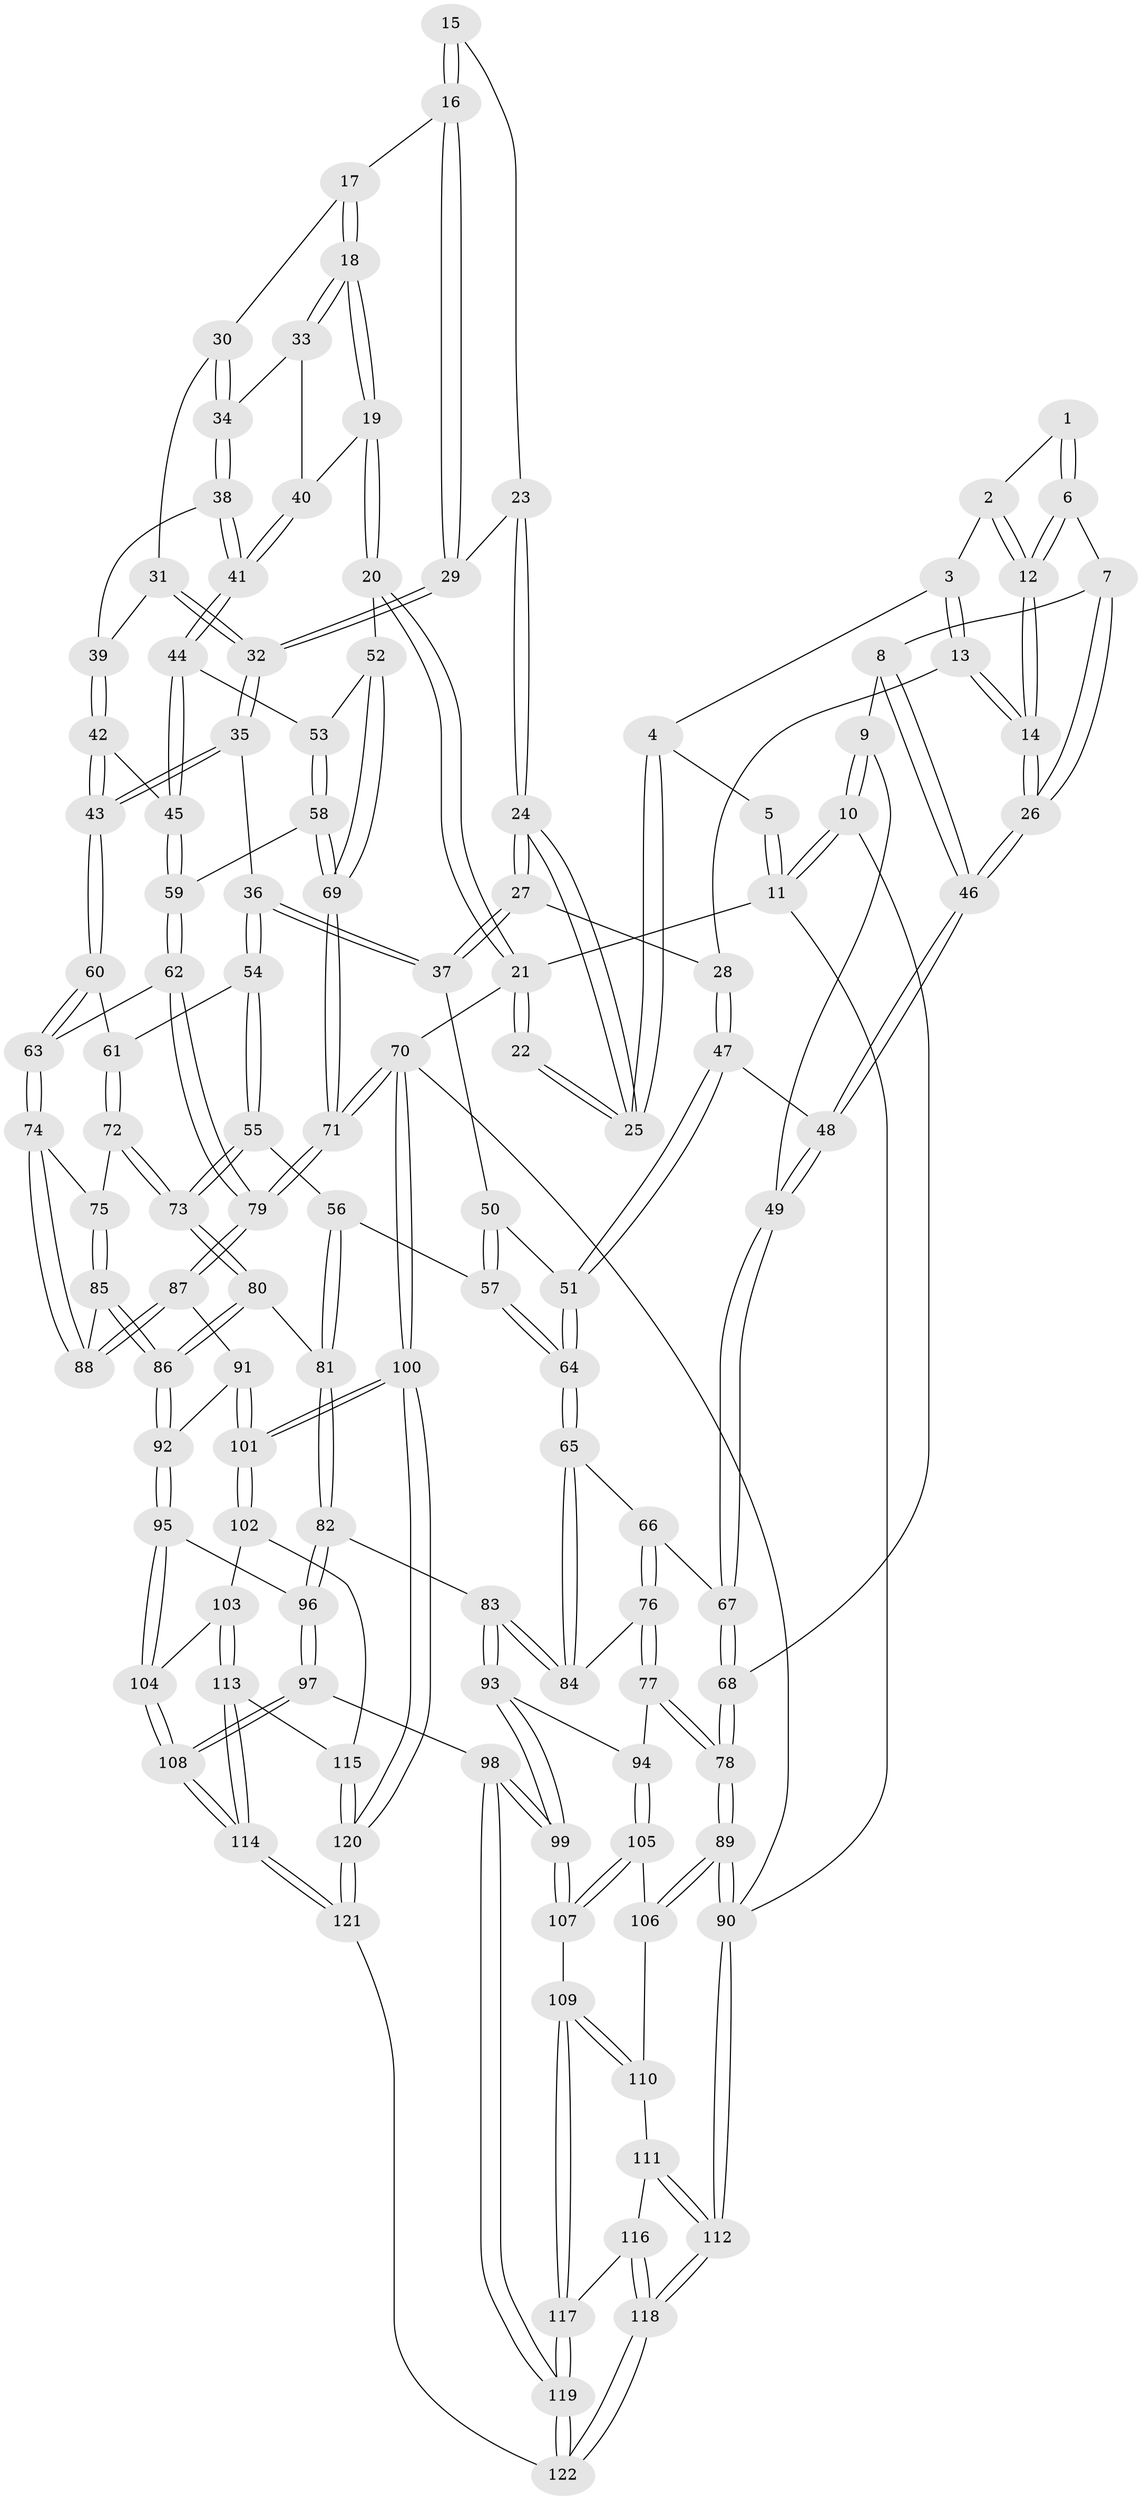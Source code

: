 // Generated by graph-tools (version 1.1) at 2025/02/03/09/25 05:02:00]
// undirected, 122 vertices, 302 edges
graph export_dot {
graph [start="1"]
  node [color=gray90,style=filled];
  1 [pos="+0.08912115073926656+0"];
  2 [pos="+0.2272751500937488+0.06824283188802326"];
  3 [pos="+0.4167864607553427+0"];
  4 [pos="+0.45482826100523693+0"];
  5 [pos="+0+0"];
  6 [pos="+0.10469178416743481+0.07922457229982584"];
  7 [pos="+0.10000949309157146+0.08916398859381672"];
  8 [pos="+0.02672755026996169+0.1675485697328078"];
  9 [pos="+0+0.1806833478270653"];
  10 [pos="+0+0.14537239005328595"];
  11 [pos="+0+0"];
  12 [pos="+0.21324041051883172+0.0950947414811489"];
  13 [pos="+0.32981148207357663+0.13405501958972701"];
  14 [pos="+0.2262605908810438+0.2095752296463282"];
  15 [pos="+0.8282905243762296+0.0814882451099637"];
  16 [pos="+0.833505290223732+0.09152087422015522"];
  17 [pos="+0.8470123459376998+0.10248338266288126"];
  18 [pos="+1+0.08569474812760901"];
  19 [pos="+1+0.08159527815581524"];
  20 [pos="+1+0.02496934538155575"];
  21 [pos="+1+0"];
  22 [pos="+0.7521625668029458+0"];
  23 [pos="+0.6827958466928165+0.0814011113818292"];
  24 [pos="+0.5415619391054007+0"];
  25 [pos="+0.512680054268588+0"];
  26 [pos="+0.21813913363959564+0.23140009259351452"];
  27 [pos="+0.5340552472175213+0.1615820680165175"];
  28 [pos="+0.40012048326771216+0.21365137896439723"];
  29 [pos="+0.7351968026625407+0.148285758138088"];
  30 [pos="+0.8443927191212857+0.12261339197580627"];
  31 [pos="+0.8220315467855926+0.17934582124394946"];
  32 [pos="+0.7382822638876304+0.18820324761079632"];
  33 [pos="+0.9010084756609358+0.19513714489372724"];
  34 [pos="+0.8917261298853277+0.1944279873744575"];
  35 [pos="+0.6819134112946365+0.30736692755978"];
  36 [pos="+0.6561332214822581+0.30640919117291915"];
  37 [pos="+0.5761786384524424+0.25563475847395356"];
  38 [pos="+0.8692066265007478+0.20578834600657525"];
  39 [pos="+0.8298383103501278+0.19658037686755936"];
  40 [pos="+0.9020398856875961+0.26575988914828036"];
  41 [pos="+0.8757947886733655+0.30272771741517646"];
  42 [pos="+0.8011034274493841+0.3362029148711471"];
  43 [pos="+0.7493672166592673+0.34197726163266323"];
  44 [pos="+0.8635611377339959+0.3300990748500007"];
  45 [pos="+0.8347166519422174+0.3408681990583578"];
  46 [pos="+0.21597874831293903+0.24213374732559512"];
  47 [pos="+0.29881830240831564+0.33678387818213823"];
  48 [pos="+0.23024579695379813+0.3063811875980504"];
  49 [pos="+0.12275151598896372+0.37236669061195826"];
  50 [pos="+0.5251728708502532+0.2980626348089466"];
  51 [pos="+0.3154968213109712+0.3557120955027117"];
  52 [pos="+1+0.13011792441636086"];
  53 [pos="+0.9240566069067118+0.33900134661733394"];
  54 [pos="+0.6094531376828126+0.4098494059329684"];
  55 [pos="+0.48661545227575864+0.49341429961041644"];
  56 [pos="+0.46655186847575864+0.4891086284208436"];
  57 [pos="+0.4615622825513794+0.4875830641382852"];
  58 [pos="+1+0.45364010201238125"];
  59 [pos="+0.902454749914926+0.5046337217091347"];
  60 [pos="+0.7476310205718578+0.43258533707730296"];
  61 [pos="+0.6473874542738787+0.4996861588227945"];
  62 [pos="+0.8951338219670671+0.5185345715685025"];
  63 [pos="+0.7792753068929633+0.538481403517834"];
  64 [pos="+0.3682080068110107+0.49103167822579186"];
  65 [pos="+0.35312706735561766+0.5173342110207596"];
  66 [pos="+0.11937684834996797+0.48191747177313476"];
  67 [pos="+0.09704695850596695+0.4054585211973032"];
  68 [pos="+0+0.4271105328643935"];
  69 [pos="+1+0.4658585062659971"];
  70 [pos="+1+1"];
  71 [pos="+1+0.8354710433764557"];
  72 [pos="+0.6437103741361824+0.5412243816005684"];
  73 [pos="+0.5834612494820565+0.5815585379625596"];
  74 [pos="+0.7715477695445981+0.5493334913513453"];
  75 [pos="+0.6723771341113649+0.5466115754706325"];
  76 [pos="+0.11033766148748866+0.6267607621756045"];
  77 [pos="+0.053911118093732446+0.6932597547001739"];
  78 [pos="+0+0.6960748352508616"];
  79 [pos="+0.9743933604278624+0.7129889193640703"];
  80 [pos="+0.5836263874920239+0.6649885942453508"];
  81 [pos="+0.48648737498977696+0.6729367809787232"];
  82 [pos="+0.4079790247123003+0.6913527209471279"];
  83 [pos="+0.3603872688087461+0.6781267687105855"];
  84 [pos="+0.3304706941962594+0.5936457613131927"];
  85 [pos="+0.6925142858094222+0.6252284176419542"];
  86 [pos="+0.5863207519617659+0.6685371482368703"];
  87 [pos="+0.8044656936225918+0.7243053980456979"];
  88 [pos="+0.7713925307624399+0.6240308010458645"];
  89 [pos="+0+1"];
  90 [pos="+0+1"];
  91 [pos="+0.7761699647612077+0.7490268921765443"];
  92 [pos="+0.6287380808988632+0.7617471749833898"];
  93 [pos="+0.3204430625197211+0.7498645668308374"];
  94 [pos="+0.11723387232734356+0.7649813032851113"];
  95 [pos="+0.6125482558228268+0.7905067112858952"];
  96 [pos="+0.48265238590398785+0.8031922673859402"];
  97 [pos="+0.40635952384884105+0.9111297785616855"];
  98 [pos="+0.3412386144918609+0.8828334090384262"];
  99 [pos="+0.3397041783493782+0.8817164824378985"];
  100 [pos="+1+1"];
  101 [pos="+0.7967158884414843+0.9131950906892565"];
  102 [pos="+0.6419485000873835+0.8913920496512769"];
  103 [pos="+0.6351958137198348+0.8868265507282295"];
  104 [pos="+0.6127333838969382+0.8069598679582946"];
  105 [pos="+0.13191799024505071+0.8291539532970442"];
  106 [pos="+0.13022106552302815+0.8437878621816235"];
  107 [pos="+0.3329728543838928+0.8833942356881282"];
  108 [pos="+0.447216883030112+0.9663077487063"];
  109 [pos="+0.279485484894768+0.9182500440986772"];
  110 [pos="+0.1372398672525061+0.8821213475056027"];
  111 [pos="+0.13791060895346788+0.8993625962633462"];
  112 [pos="+0+1"];
  113 [pos="+0.5255727332503926+1"];
  114 [pos="+0.4906718252852483+1"];
  115 [pos="+0.6758406952621907+0.96566724749971"];
  116 [pos="+0.15935590568776029+0.9325987058384984"];
  117 [pos="+0.21813861865785303+0.977479117332686"];
  118 [pos="+0+1"];
  119 [pos="+0.2354855470125448+1"];
  120 [pos="+1+1"];
  121 [pos="+0.49459281733892363+1"];
  122 [pos="+0.23125218440064105+1"];
  1 -- 2;
  1 -- 6;
  1 -- 6;
  2 -- 3;
  2 -- 12;
  2 -- 12;
  3 -- 4;
  3 -- 13;
  3 -- 13;
  4 -- 5;
  4 -- 25;
  4 -- 25;
  5 -- 11;
  5 -- 11;
  6 -- 7;
  6 -- 12;
  6 -- 12;
  7 -- 8;
  7 -- 26;
  7 -- 26;
  8 -- 9;
  8 -- 46;
  8 -- 46;
  9 -- 10;
  9 -- 10;
  9 -- 49;
  10 -- 11;
  10 -- 11;
  10 -- 68;
  11 -- 21;
  11 -- 90;
  12 -- 14;
  12 -- 14;
  13 -- 14;
  13 -- 14;
  13 -- 28;
  14 -- 26;
  14 -- 26;
  15 -- 16;
  15 -- 16;
  15 -- 23;
  16 -- 17;
  16 -- 29;
  16 -- 29;
  17 -- 18;
  17 -- 18;
  17 -- 30;
  18 -- 19;
  18 -- 19;
  18 -- 33;
  18 -- 33;
  19 -- 20;
  19 -- 20;
  19 -- 40;
  20 -- 21;
  20 -- 21;
  20 -- 52;
  21 -- 22;
  21 -- 22;
  21 -- 70;
  22 -- 25;
  22 -- 25;
  23 -- 24;
  23 -- 24;
  23 -- 29;
  24 -- 25;
  24 -- 25;
  24 -- 27;
  24 -- 27;
  26 -- 46;
  26 -- 46;
  27 -- 28;
  27 -- 37;
  27 -- 37;
  28 -- 47;
  28 -- 47;
  29 -- 32;
  29 -- 32;
  30 -- 31;
  30 -- 34;
  30 -- 34;
  31 -- 32;
  31 -- 32;
  31 -- 39;
  32 -- 35;
  32 -- 35;
  33 -- 34;
  33 -- 40;
  34 -- 38;
  34 -- 38;
  35 -- 36;
  35 -- 43;
  35 -- 43;
  36 -- 37;
  36 -- 37;
  36 -- 54;
  36 -- 54;
  37 -- 50;
  38 -- 39;
  38 -- 41;
  38 -- 41;
  39 -- 42;
  39 -- 42;
  40 -- 41;
  40 -- 41;
  41 -- 44;
  41 -- 44;
  42 -- 43;
  42 -- 43;
  42 -- 45;
  43 -- 60;
  43 -- 60;
  44 -- 45;
  44 -- 45;
  44 -- 53;
  45 -- 59;
  45 -- 59;
  46 -- 48;
  46 -- 48;
  47 -- 48;
  47 -- 51;
  47 -- 51;
  48 -- 49;
  48 -- 49;
  49 -- 67;
  49 -- 67;
  50 -- 51;
  50 -- 57;
  50 -- 57;
  51 -- 64;
  51 -- 64;
  52 -- 53;
  52 -- 69;
  52 -- 69;
  53 -- 58;
  53 -- 58;
  54 -- 55;
  54 -- 55;
  54 -- 61;
  55 -- 56;
  55 -- 73;
  55 -- 73;
  56 -- 57;
  56 -- 81;
  56 -- 81;
  57 -- 64;
  57 -- 64;
  58 -- 59;
  58 -- 69;
  58 -- 69;
  59 -- 62;
  59 -- 62;
  60 -- 61;
  60 -- 63;
  60 -- 63;
  61 -- 72;
  61 -- 72;
  62 -- 63;
  62 -- 79;
  62 -- 79;
  63 -- 74;
  63 -- 74;
  64 -- 65;
  64 -- 65;
  65 -- 66;
  65 -- 84;
  65 -- 84;
  66 -- 67;
  66 -- 76;
  66 -- 76;
  67 -- 68;
  67 -- 68;
  68 -- 78;
  68 -- 78;
  69 -- 71;
  69 -- 71;
  70 -- 71;
  70 -- 71;
  70 -- 100;
  70 -- 100;
  70 -- 90;
  71 -- 79;
  71 -- 79;
  72 -- 73;
  72 -- 73;
  72 -- 75;
  73 -- 80;
  73 -- 80;
  74 -- 75;
  74 -- 88;
  74 -- 88;
  75 -- 85;
  75 -- 85;
  76 -- 77;
  76 -- 77;
  76 -- 84;
  77 -- 78;
  77 -- 78;
  77 -- 94;
  78 -- 89;
  78 -- 89;
  79 -- 87;
  79 -- 87;
  80 -- 81;
  80 -- 86;
  80 -- 86;
  81 -- 82;
  81 -- 82;
  82 -- 83;
  82 -- 96;
  82 -- 96;
  83 -- 84;
  83 -- 84;
  83 -- 93;
  83 -- 93;
  85 -- 86;
  85 -- 86;
  85 -- 88;
  86 -- 92;
  86 -- 92;
  87 -- 88;
  87 -- 88;
  87 -- 91;
  89 -- 90;
  89 -- 90;
  89 -- 106;
  89 -- 106;
  90 -- 112;
  90 -- 112;
  91 -- 92;
  91 -- 101;
  91 -- 101;
  92 -- 95;
  92 -- 95;
  93 -- 94;
  93 -- 99;
  93 -- 99;
  94 -- 105;
  94 -- 105;
  95 -- 96;
  95 -- 104;
  95 -- 104;
  96 -- 97;
  96 -- 97;
  97 -- 98;
  97 -- 108;
  97 -- 108;
  98 -- 99;
  98 -- 99;
  98 -- 119;
  98 -- 119;
  99 -- 107;
  99 -- 107;
  100 -- 101;
  100 -- 101;
  100 -- 120;
  100 -- 120;
  101 -- 102;
  101 -- 102;
  102 -- 103;
  102 -- 115;
  103 -- 104;
  103 -- 113;
  103 -- 113;
  104 -- 108;
  104 -- 108;
  105 -- 106;
  105 -- 107;
  105 -- 107;
  106 -- 110;
  107 -- 109;
  108 -- 114;
  108 -- 114;
  109 -- 110;
  109 -- 110;
  109 -- 117;
  109 -- 117;
  110 -- 111;
  111 -- 112;
  111 -- 112;
  111 -- 116;
  112 -- 118;
  112 -- 118;
  113 -- 114;
  113 -- 114;
  113 -- 115;
  114 -- 121;
  114 -- 121;
  115 -- 120;
  115 -- 120;
  116 -- 117;
  116 -- 118;
  116 -- 118;
  117 -- 119;
  117 -- 119;
  118 -- 122;
  118 -- 122;
  119 -- 122;
  119 -- 122;
  120 -- 121;
  120 -- 121;
  121 -- 122;
}
